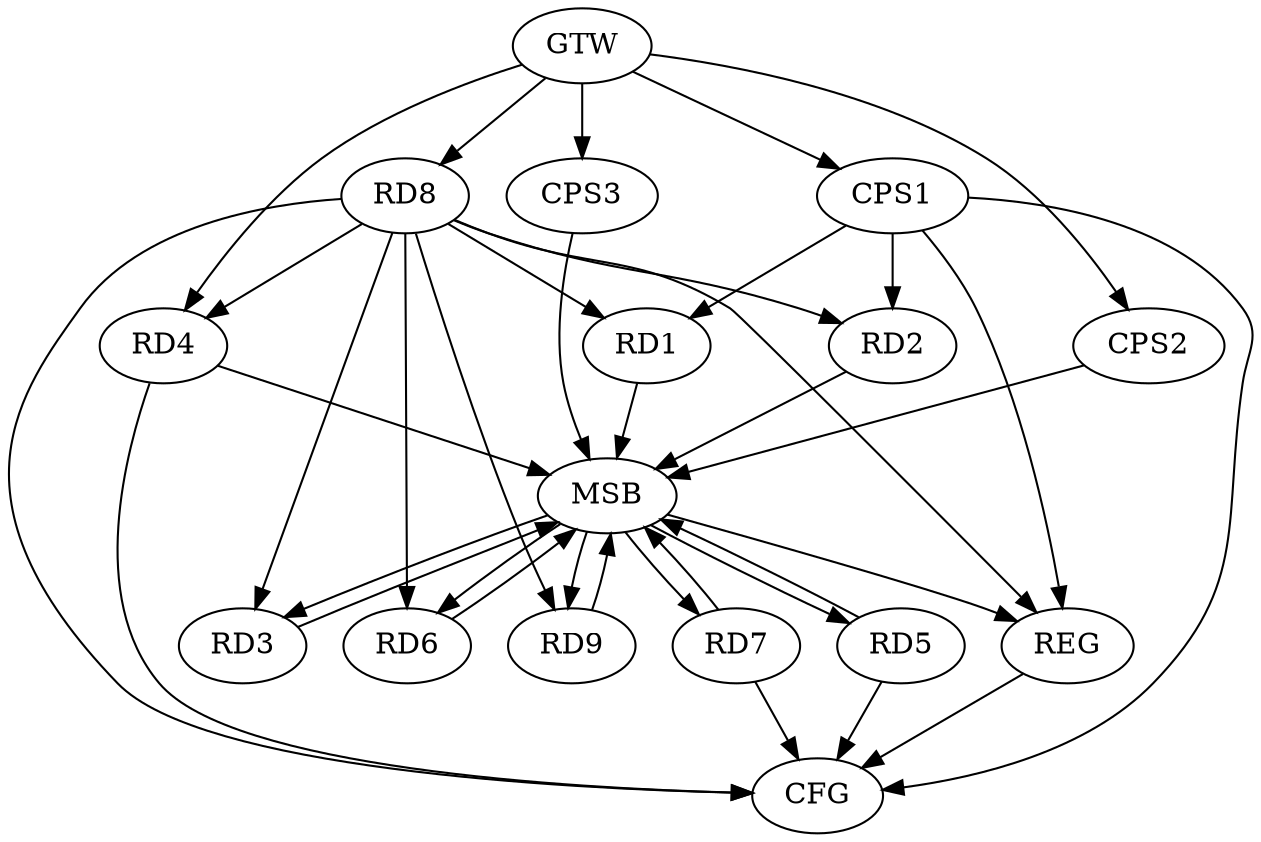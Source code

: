 strict digraph G {
  RD1 [ label="RD1" ];
  RD2 [ label="RD2" ];
  RD3 [ label="RD3" ];
  RD4 [ label="RD4" ];
  RD5 [ label="RD5" ];
  RD6 [ label="RD6" ];
  RD7 [ label="RD7" ];
  RD8 [ label="RD8" ];
  RD9 [ label="RD9" ];
  CPS1 [ label="CPS1" ];
  CPS2 [ label="CPS2" ];
  CPS3 [ label="CPS3" ];
  GTW [ label="GTW" ];
  REG [ label="REG" ];
  MSB [ label="MSB" ];
  CFG [ label="CFG" ];
  RD8 -> RD1;
  CPS1 -> RD1;
  CPS1 -> RD2;
  GTW -> RD4;
  GTW -> RD8;
  GTW -> CPS1;
  GTW -> CPS2;
  GTW -> CPS3;
  RD8 -> REG;
  CPS1 -> REG;
  RD1 -> MSB;
  MSB -> REG;
  RD2 -> MSB;
  RD3 -> MSB;
  RD4 -> MSB;
  MSB -> RD7;
  RD5 -> MSB;
  RD6 -> MSB;
  RD7 -> MSB;
  RD9 -> MSB;
  CPS2 -> MSB;
  MSB -> RD3;
  MSB -> RD5;
  MSB -> RD6;
  CPS3 -> MSB;
  MSB -> RD9;
  CPS1 -> CFG;
  RD8 -> CFG;
  RD4 -> CFG;
  RD5 -> CFG;
  RD7 -> CFG;
  REG -> CFG;
  RD8 -> RD9;
  RD8 -> RD3;
  RD8 -> RD6;
  RD8 -> RD2;
  RD8 -> RD4;
}
